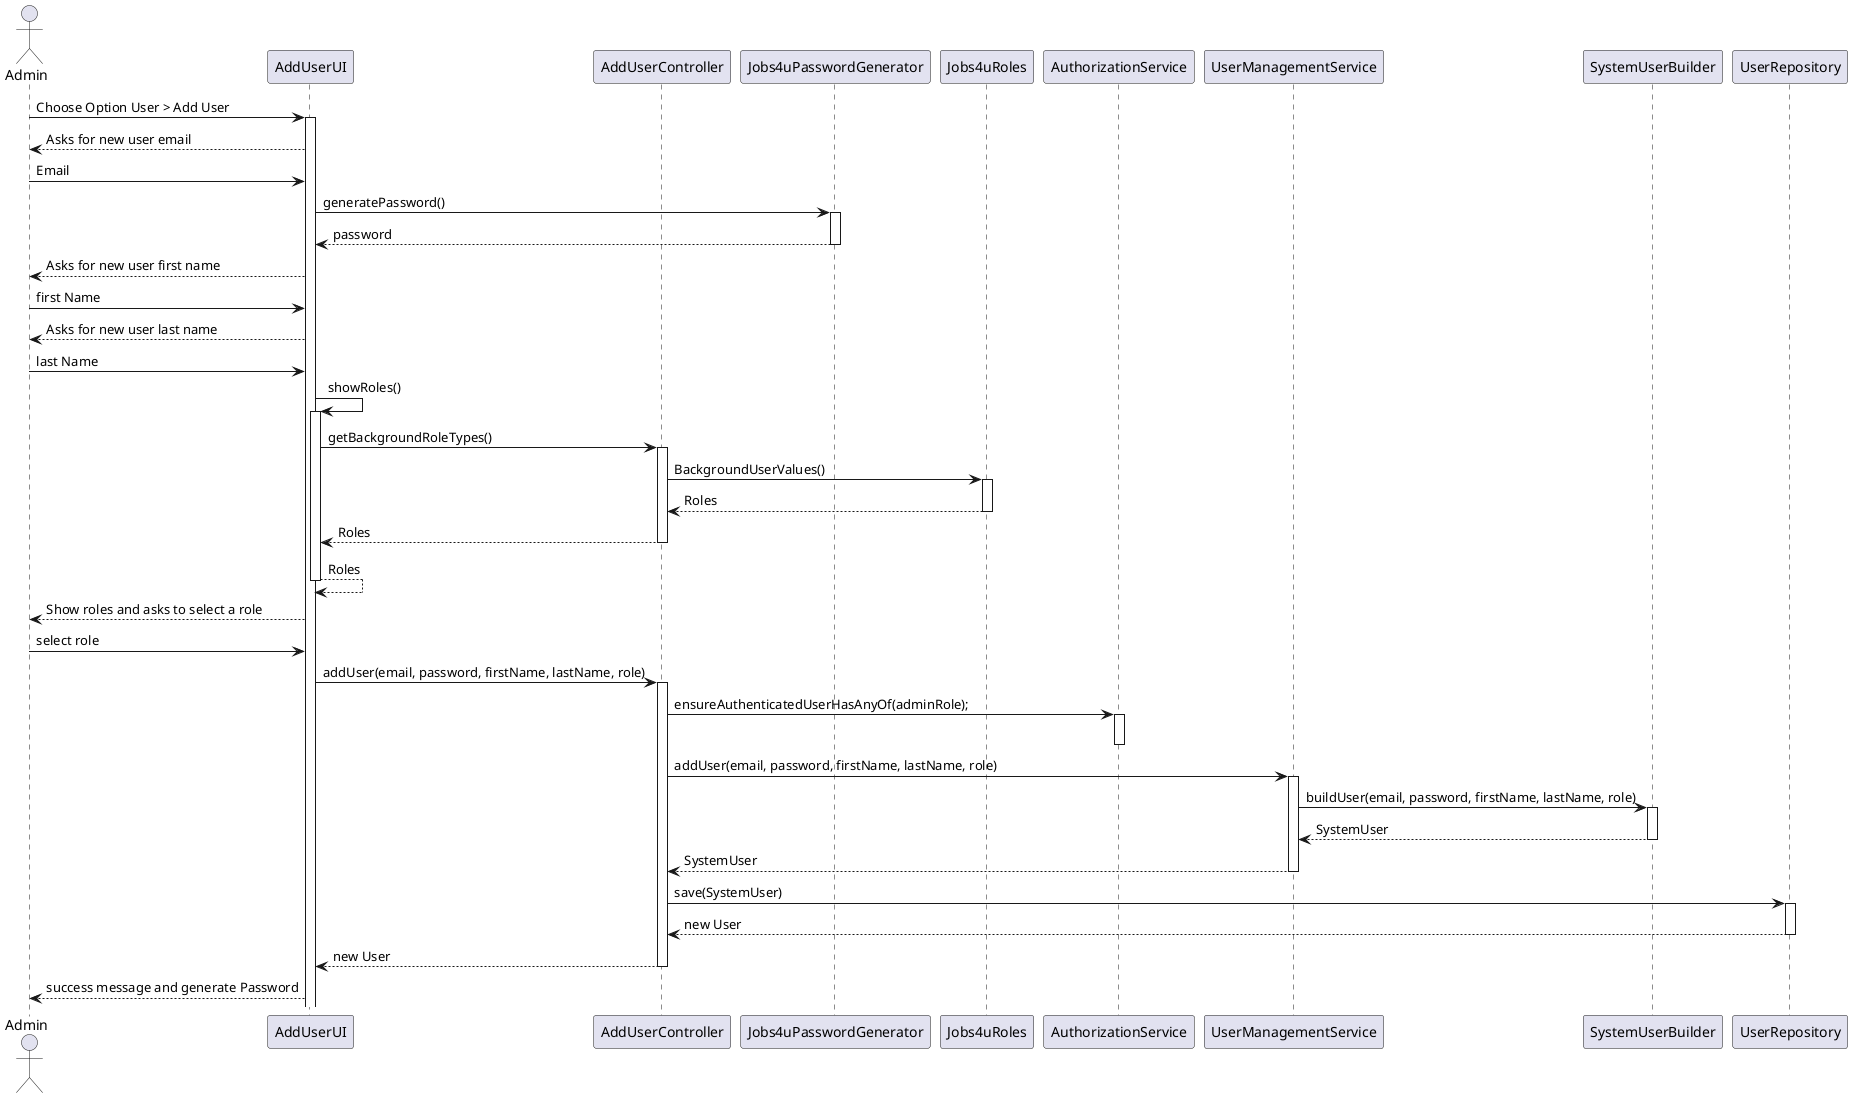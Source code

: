 @startuml

actor Admin
participant "AddUserUI" as AUI
participant "AddUserController" as controller

participant Jobs4uPasswordGenerator as JPG
participant "Jobs4uRoles" as Roles

participant "AuthorizationService" as AS
participant "UserManagementService" as UMS
participant "SystemUserBuilder" as SUB

participant "UserRepository" as UR





Admin -> AUI: Choose Option User > Add User
activate AUI

AUI --> Admin : Asks for new user email
Admin -> AUI : Email

AUI -> JPG : generatePassword()
activate JPG
JPG --> AUI : password
deactivate JPG


AUI --> Admin : Asks for new user first name
Admin -> AUI : first Name

AUI --> Admin : Asks for new user last name
Admin -> AUI : last Name

AUI -> AUI: showRoles()
activate AUI

AUI -> controller : getBackgroundRoleTypes()
activate controller
controller -> Roles : BackgroundUserValues()
activate Roles
Roles --> controller : Roles
deactivate Roles
controller --> AUI : Roles
deactivate controller
AUI-->AUI: Roles
deactivate AUI
AUI --> Admin : Show roles and asks to select a role
Admin -> AUI : select role

AUI -> controller : addUser(email, password, firstName, lastName, role)
activate controller

controller -> AS : ensureAuthenticatedUserHasAnyOf(adminRole);
activate AS
deactivate AS

controller -> UMS : addUser(email, password, firstName, lastName, role)
activate UMS
UMS -> SUB : buildUser(email, password, firstName, lastName, role)
activate SUB
SUB --> UMS : SystemUser
deactivate SUB
UMS --> controller : SystemUser
deactivate UMS
controller -> UR : save(SystemUser)
activate UR
UR --> controller : new User
deactivate UR
controller--> AUI : new User
deactivate controller
AUI --> Admin : success message and generate Password




@enduml